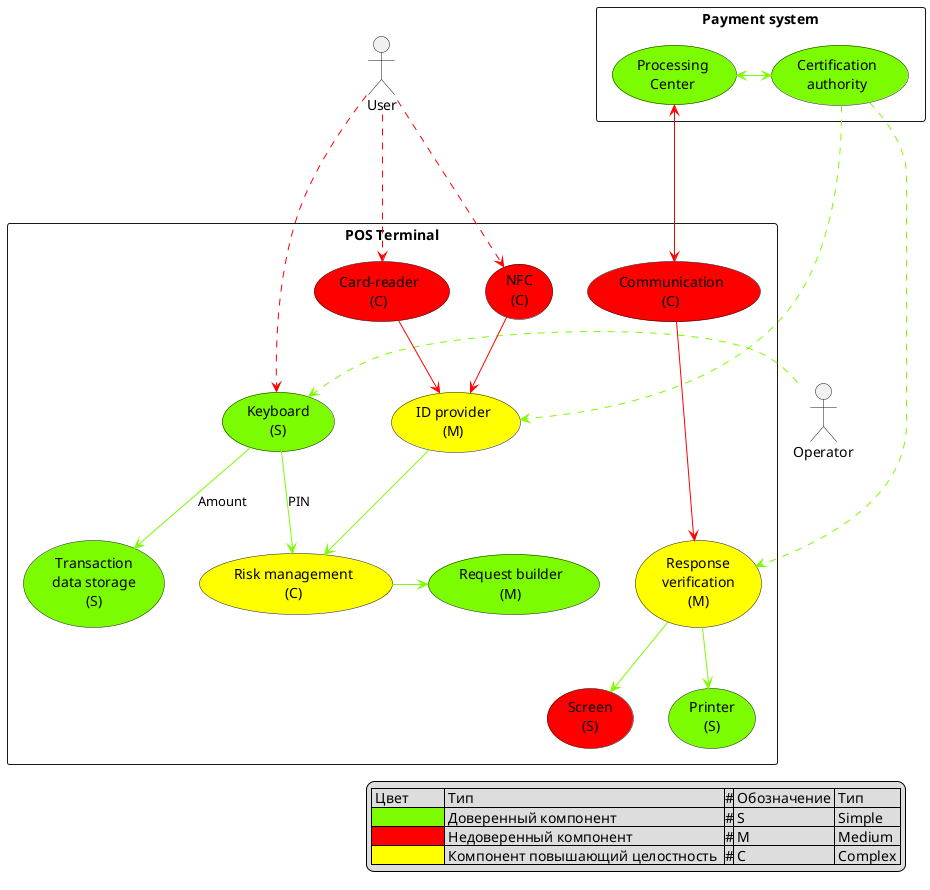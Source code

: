 @startuml

actor User as U
actor Operator as O

rectangle "Payment system" {
    usecase "Certification\nauthority" as CA #lawngreen
    usecase "Processing\nCenter" as proc #lawngreen

    proc <-[#lawngreen]> CA
}

rectangle "POS Terminal" {
    usecase "Communication\n(C)" as comm #red
    usecase "Screen\n(S)" as screen #red
    usecase "NFC\n(C)" as nfc #red
    usecase "Card-reader\n(C)" as card #red
'    usecase "Power control" as batt #red
'    usecase "Central system" as central #red

    usecase "Response\nverification\n(M)" as ver #yellow
    usecase "ID provider\n(M)" as idp #yellow
    usecase "Risk management\n(C)" as rm #yellow

    usecase "Printer\n(S)" as printer #lawngreen
    usecase "Keyboard\n(S)" as kb #lawngreen
    usecase "Request builder\n(M)" as rb #lawngreen
    usecase "Transaction\ndata storage\n(S)" as tds #lawngreen
}

CA .[#lawngreen].> ver
CA .[#lawngreen].> idp

U ...[#red]> nfc
U ..[#red]> card
U ..[#red]> kb
O .[#lawngreen]> kb

nfc  --[#red]> idp
card --[#red]> idp

kb -[#lawngreen]-> tds : Amount
kb -[#lawngreen]-> rm : PIN

idp -[#lawngreen]-> rm

rm -[#lawngreen]> rb

proc <--[#red]-> comm
comm --[#red]-> ver
ver --[#lawngreen]> printer
ver --[#lawngreen]> screen

legend right
| Цвет          | Тип                               |#| Обозначение | Тип |
| <#lawngreen>  | Доверенный компонент              |#| S | Simple |
| <#red>        | Недоверенный компонент            |#| M | Medium |
| <#yellow>     | Компонент повышающий целостность  |#| C | Complex |
end legend

@enduml